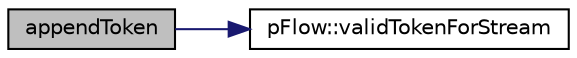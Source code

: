 digraph "appendToken"
{
 // LATEX_PDF_SIZE
  edge [fontname="Helvetica",fontsize="10",labelfontname="Helvetica",labelfontsize="10"];
  node [fontname="Helvetica",fontsize="10",shape=record];
  rankdir="LR";
  Node1 [label="appendToken",height=0.2,width=0.4,color="black", fillcolor="grey75", style="filled", fontcolor="black",tooltip="append token to the end of token and rewind the stream"];
  Node1 -> Node2 [color="midnightblue",fontsize="10",style="solid",fontname="Helvetica"];
  Node2 [label="pFlow::validTokenForStream",height=0.2,width=0.4,color="black", fillcolor="white", style="filled",URL="$namespacepFlow.html#a0a312db11262484e0216af6c618d43dc",tooltip="Is tok a valid token for this stream?"];
}
